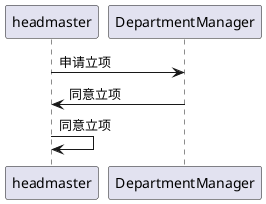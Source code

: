@startuml implement

headmaster -> DepartmentManager : 申请立项
DepartmentManager -> headmaster : 同意立项
headmaster -> headmaster : 同意立项

@enduml